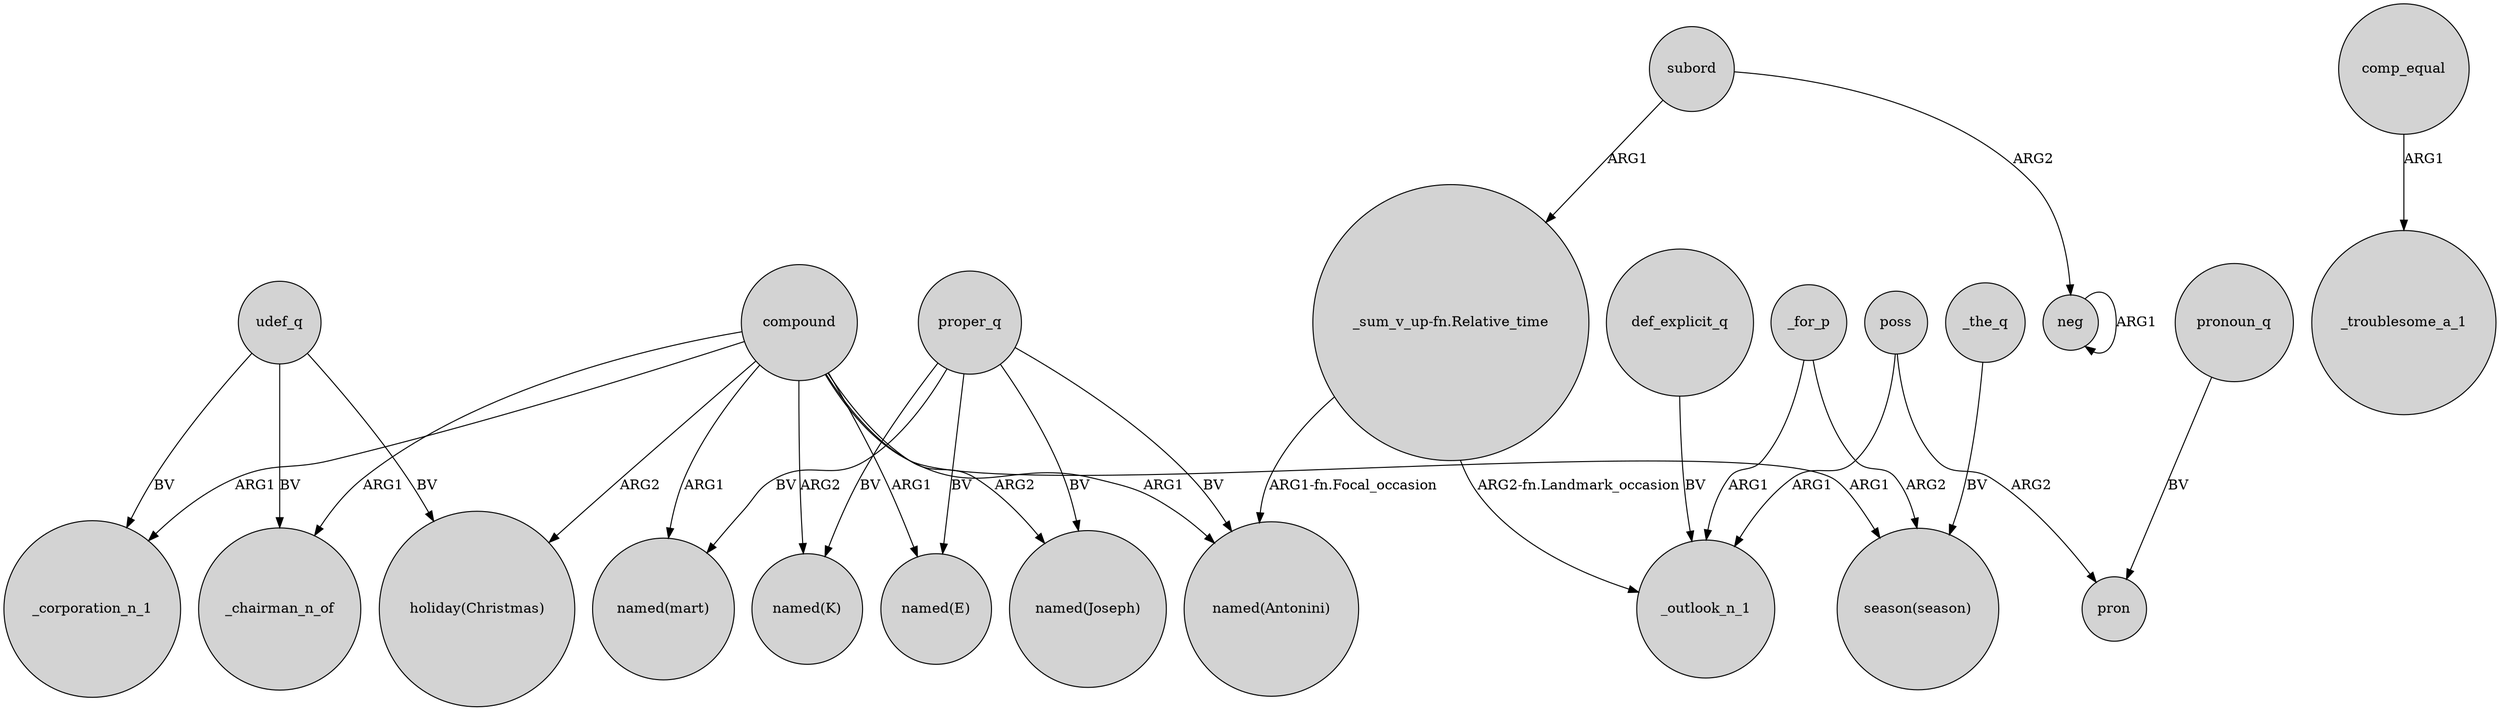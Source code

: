 digraph {
	node [shape=circle style=filled]
	udef_q -> "holiday(Christmas)" [label=BV]
	compound -> "named(Joseph)" [label=ARG2]
	udef_q -> _chairman_n_of [label=BV]
	neg -> neg [label=ARG1]
	proper_q -> "named(mart)" [label=BV]
	subord -> neg [label=ARG2]
	compound -> "named(E)" [label=ARG1]
	proper_q -> "named(Joseph)" [label=BV]
	proper_q -> "named(K)" [label=BV]
	def_explicit_q -> _outlook_n_1 [label=BV]
	compound -> "named(mart)" [label=ARG1]
	comp_equal -> _troublesome_a_1 [label=ARG1]
	compound -> "season(season)" [label=ARG1]
	pronoun_q -> pron [label=BV]
	poss -> _outlook_n_1 [label=ARG1]
	poss -> pron [label=ARG2]
	_for_p -> "season(season)" [label=ARG2]
	compound -> "holiday(Christmas)" [label=ARG2]
	subord -> "_sum_v_up-fn.Relative_time" [label=ARG1]
	compound -> _chairman_n_of [label=ARG1]
	"_sum_v_up-fn.Relative_time" -> _outlook_n_1 [label="ARG2-fn.Landmark_occasion"]
	udef_q -> _corporation_n_1 [label=BV]
	"_sum_v_up-fn.Relative_time" -> "named(Antonini)" [label="ARG1-fn.Focal_occasion"]
	_for_p -> _outlook_n_1 [label=ARG1]
	compound -> "named(K)" [label=ARG2]
	proper_q -> "named(Antonini)" [label=BV]
	compound -> _corporation_n_1 [label=ARG1]
	proper_q -> "named(E)" [label=BV]
	_the_q -> "season(season)" [label=BV]
	compound -> "named(Antonini)" [label=ARG1]
}
